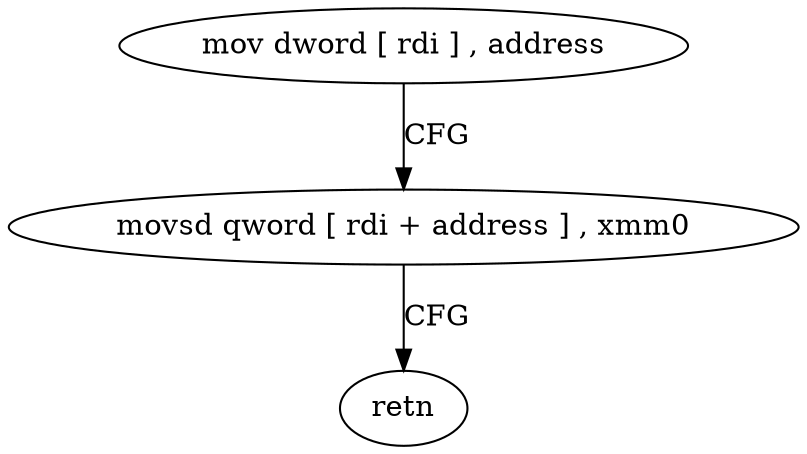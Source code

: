 digraph "func" {
"116800" [label = "mov dword [ rdi ] , address" ]
"116806" [label = "movsd qword [ rdi + address ] , xmm0" ]
"116811" [label = "retn" ]
"116800" -> "116806" [ label = "CFG" ]
"116806" -> "116811" [ label = "CFG" ]
}
